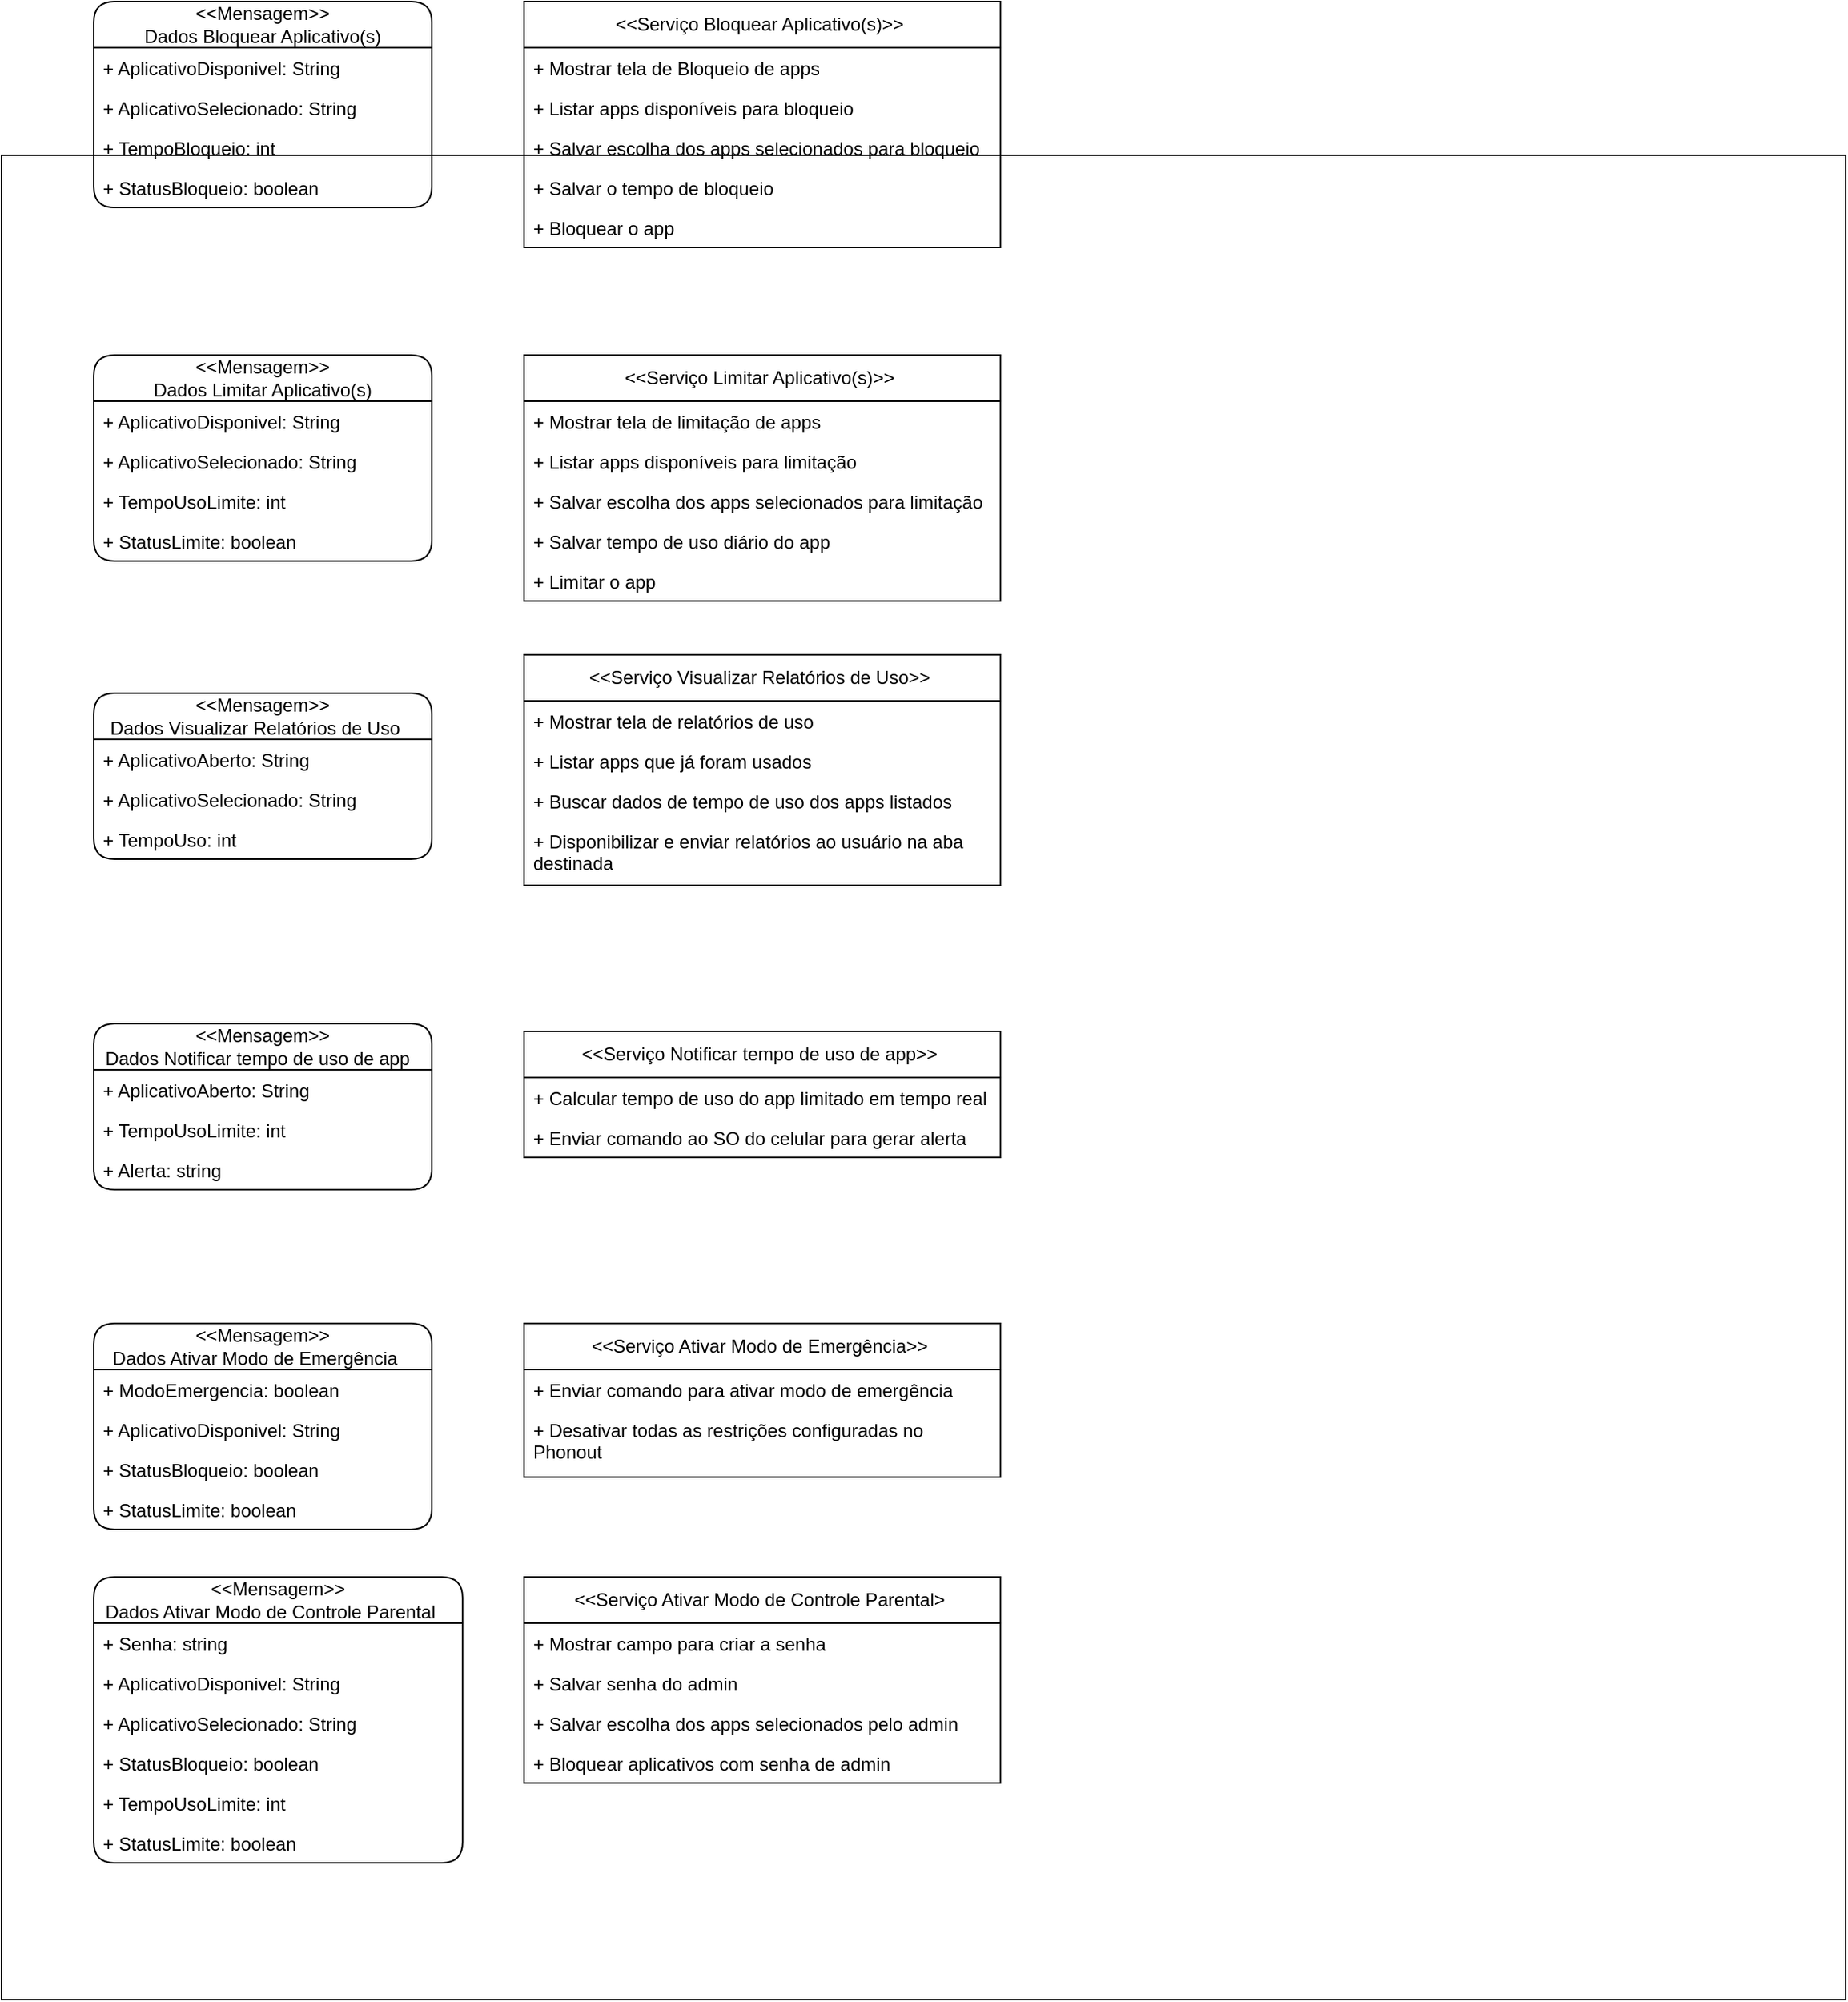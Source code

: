 <mxfile version="26.3.0">
  <diagram name="Página-1" id="11UmGFzE6osbqvSOfMR0">
    <mxGraphModel dx="1182" dy="670" grid="1" gridSize="10" guides="1" tooltips="1" connect="1" arrows="1" fold="1" page="1" pageScale="1" pageWidth="827" pageHeight="1169" math="0" shadow="0">
      <root>
        <mxCell id="0" />
        <mxCell id="1" parent="0" />
        <mxCell id="9QJLQUKPqrwxcv6vTAIm-1" value="" style="whiteSpace=wrap;html=1;aspect=fixed;" vertex="1" parent="1">
          <mxGeometry x="30" y="180" width="1200" height="1200" as="geometry" />
        </mxCell>
        <mxCell id="a1HCaZUt2GFdcv4pPzX8-1" value="&amp;lt;&amp;lt;Mensagem&amp;gt;&amp;gt;&lt;div&gt;Dados Bloquear Aplicativo(s)&lt;/div&gt;" style="swimlane;fontStyle=0;childLayout=stackLayout;horizontal=1;startSize=30;fillColor=none;horizontalStack=0;resizeParent=1;resizeParentMax=0;resizeLast=0;collapsible=1;marginBottom=0;whiteSpace=wrap;html=1;rounded=1;" parent="1" vertex="1">
          <mxGeometry x="90" y="80" width="220" height="134" as="geometry" />
        </mxCell>
        <mxCell id="a1HCaZUt2GFdcv4pPzX8-2" value="+ AplicativoDisponivel: String" style="text;strokeColor=none;fillColor=none;align=left;verticalAlign=top;spacingLeft=4;spacingRight=4;overflow=hidden;rotatable=0;points=[[0,0.5],[1,0.5]];portConstraint=eastwest;whiteSpace=wrap;html=1;" parent="a1HCaZUt2GFdcv4pPzX8-1" vertex="1">
          <mxGeometry y="30" width="220" height="26" as="geometry" />
        </mxCell>
        <mxCell id="a1HCaZUt2GFdcv4pPzX8-41" value="+ AplicativoSelecionado: String" style="text;strokeColor=none;fillColor=none;align=left;verticalAlign=top;spacingLeft=4;spacingRight=4;overflow=hidden;rotatable=0;points=[[0,0.5],[1,0.5]];portConstraint=eastwest;whiteSpace=wrap;html=1;" parent="a1HCaZUt2GFdcv4pPzX8-1" vertex="1">
          <mxGeometry y="56" width="220" height="26" as="geometry" />
        </mxCell>
        <mxCell id="a1HCaZUt2GFdcv4pPzX8-3" value="+ TempoBloqueio: int" style="text;strokeColor=none;fillColor=none;align=left;verticalAlign=top;spacingLeft=4;spacingRight=4;overflow=hidden;rotatable=0;points=[[0,0.5],[1,0.5]];portConstraint=eastwest;whiteSpace=wrap;html=1;" parent="a1HCaZUt2GFdcv4pPzX8-1" vertex="1">
          <mxGeometry y="82" width="220" height="26" as="geometry" />
        </mxCell>
        <mxCell id="a1HCaZUt2GFdcv4pPzX8-4" value="+ StatusBloqueio: boolean" style="text;strokeColor=none;fillColor=none;align=left;verticalAlign=top;spacingLeft=4;spacingRight=4;overflow=hidden;rotatable=0;points=[[0,0.5],[1,0.5]];portConstraint=eastwest;whiteSpace=wrap;html=1;" parent="a1HCaZUt2GFdcv4pPzX8-1" vertex="1">
          <mxGeometry y="108" width="220" height="26" as="geometry" />
        </mxCell>
        <mxCell id="a1HCaZUt2GFdcv4pPzX8-5" value="&amp;lt;&amp;lt;Serviço Bloquear Aplicativo(s)&amp;gt;&amp;gt;&amp;nbsp;" style="swimlane;fontStyle=0;childLayout=stackLayout;horizontal=1;startSize=30;fillColor=none;horizontalStack=0;resizeParent=1;resizeParentMax=0;resizeLast=0;collapsible=1;marginBottom=0;whiteSpace=wrap;html=1;" parent="1" vertex="1">
          <mxGeometry x="370" y="80" width="310" height="160" as="geometry" />
        </mxCell>
        <mxCell id="a1HCaZUt2GFdcv4pPzX8-6" value="+ Mostrar tela de Bloqueio de apps" style="text;strokeColor=none;fillColor=none;align=left;verticalAlign=top;spacingLeft=4;spacingRight=4;overflow=hidden;rotatable=0;points=[[0,0.5],[1,0.5]];portConstraint=eastwest;whiteSpace=wrap;html=1;" parent="a1HCaZUt2GFdcv4pPzX8-5" vertex="1">
          <mxGeometry y="30" width="310" height="26" as="geometry" />
        </mxCell>
        <mxCell id="a1HCaZUt2GFdcv4pPzX8-7" value="+&amp;nbsp;Listar apps disponíveis para bloqueio&amp;nbsp;" style="text;strokeColor=none;fillColor=none;align=left;verticalAlign=top;spacingLeft=4;spacingRight=4;overflow=hidden;rotatable=0;points=[[0,0.5],[1,0.5]];portConstraint=eastwest;whiteSpace=wrap;html=1;" parent="a1HCaZUt2GFdcv4pPzX8-5" vertex="1">
          <mxGeometry y="56" width="310" height="26" as="geometry" />
        </mxCell>
        <mxCell id="a1HCaZUt2GFdcv4pPzX8-8" value="+&amp;nbsp;Salvar escolha dos apps selecionados para bloqueio" style="text;strokeColor=none;fillColor=none;align=left;verticalAlign=top;spacingLeft=4;spacingRight=4;overflow=hidden;rotatable=0;points=[[0,0.5],[1,0.5]];portConstraint=eastwest;whiteSpace=wrap;html=1;" parent="a1HCaZUt2GFdcv4pPzX8-5" vertex="1">
          <mxGeometry y="82" width="310" height="26" as="geometry" />
        </mxCell>
        <mxCell id="a1HCaZUt2GFdcv4pPzX8-10" value="+&amp;nbsp;Salvar o tempo de bloqueio" style="text;strokeColor=none;fillColor=none;align=left;verticalAlign=top;spacingLeft=4;spacingRight=4;overflow=hidden;rotatable=0;points=[[0,0.5],[1,0.5]];portConstraint=eastwest;whiteSpace=wrap;html=1;" parent="a1HCaZUt2GFdcv4pPzX8-5" vertex="1">
          <mxGeometry y="108" width="310" height="26" as="geometry" />
        </mxCell>
        <mxCell id="a1HCaZUt2GFdcv4pPzX8-9" value="+&amp;nbsp;Bloquear o app&amp;nbsp;" style="text;strokeColor=none;fillColor=none;align=left;verticalAlign=top;spacingLeft=4;spacingRight=4;overflow=hidden;rotatable=0;points=[[0,0.5],[1,0.5]];portConstraint=eastwest;whiteSpace=wrap;html=1;" parent="a1HCaZUt2GFdcv4pPzX8-5" vertex="1">
          <mxGeometry y="134" width="310" height="26" as="geometry" />
        </mxCell>
        <mxCell id="a1HCaZUt2GFdcv4pPzX8-11" value="&amp;lt;&amp;lt;Mensagem&amp;gt;&amp;gt;&lt;div&gt;Dados Limitar Aplicativo(s)&lt;/div&gt;" style="swimlane;fontStyle=0;childLayout=stackLayout;horizontal=1;startSize=30;fillColor=none;horizontalStack=0;resizeParent=1;resizeParentMax=0;resizeLast=0;collapsible=1;marginBottom=0;whiteSpace=wrap;html=1;rounded=1;" parent="1" vertex="1">
          <mxGeometry x="90" y="310" width="220" height="134" as="geometry" />
        </mxCell>
        <mxCell id="a1HCaZUt2GFdcv4pPzX8-12" value="+ AplicativoDisponivel: String" style="text;strokeColor=none;fillColor=none;align=left;verticalAlign=top;spacingLeft=4;spacingRight=4;overflow=hidden;rotatable=0;points=[[0,0.5],[1,0.5]];portConstraint=eastwest;whiteSpace=wrap;html=1;" parent="a1HCaZUt2GFdcv4pPzX8-11" vertex="1">
          <mxGeometry y="30" width="220" height="26" as="geometry" />
        </mxCell>
        <mxCell id="a1HCaZUt2GFdcv4pPzX8-39" value="+ AplicativoSelecionado: String" style="text;strokeColor=none;fillColor=none;align=left;verticalAlign=top;spacingLeft=4;spacingRight=4;overflow=hidden;rotatable=0;points=[[0,0.5],[1,0.5]];portConstraint=eastwest;whiteSpace=wrap;html=1;" parent="a1HCaZUt2GFdcv4pPzX8-11" vertex="1">
          <mxGeometry y="56" width="220" height="26" as="geometry" />
        </mxCell>
        <mxCell id="a1HCaZUt2GFdcv4pPzX8-13" value="+ TempoUsoLimite: int" style="text;strokeColor=none;fillColor=none;align=left;verticalAlign=top;spacingLeft=4;spacingRight=4;overflow=hidden;rotatable=0;points=[[0,0.5],[1,0.5]];portConstraint=eastwest;whiteSpace=wrap;html=1;" parent="a1HCaZUt2GFdcv4pPzX8-11" vertex="1">
          <mxGeometry y="82" width="220" height="26" as="geometry" />
        </mxCell>
        <mxCell id="a1HCaZUt2GFdcv4pPzX8-14" value="+ StatusLimite: boolean" style="text;strokeColor=none;fillColor=none;align=left;verticalAlign=top;spacingLeft=4;spacingRight=4;overflow=hidden;rotatable=0;points=[[0,0.5],[1,0.5]];portConstraint=eastwest;whiteSpace=wrap;html=1;" parent="a1HCaZUt2GFdcv4pPzX8-11" vertex="1">
          <mxGeometry y="108" width="220" height="26" as="geometry" />
        </mxCell>
        <mxCell id="a1HCaZUt2GFdcv4pPzX8-15" value="&amp;lt;&amp;lt;Serviço Limitar Aplicativo(s)&amp;gt;&amp;gt;&amp;nbsp;" style="swimlane;fontStyle=0;childLayout=stackLayout;horizontal=1;startSize=30;fillColor=none;horizontalStack=0;resizeParent=1;resizeParentMax=0;resizeLast=0;collapsible=1;marginBottom=0;whiteSpace=wrap;html=1;" parent="1" vertex="1">
          <mxGeometry x="370" y="310" width="310" height="160" as="geometry" />
        </mxCell>
        <mxCell id="a1HCaZUt2GFdcv4pPzX8-16" value="+ Mostrar tela de limitação de apps" style="text;strokeColor=none;fillColor=none;align=left;verticalAlign=top;spacingLeft=4;spacingRight=4;overflow=hidden;rotatable=0;points=[[0,0.5],[1,0.5]];portConstraint=eastwest;whiteSpace=wrap;html=1;" parent="a1HCaZUt2GFdcv4pPzX8-15" vertex="1">
          <mxGeometry y="30" width="310" height="26" as="geometry" />
        </mxCell>
        <mxCell id="a1HCaZUt2GFdcv4pPzX8-17" value="+ Listar apps disponíveis para limitação&amp;nbsp;" style="text;strokeColor=none;fillColor=none;align=left;verticalAlign=top;spacingLeft=4;spacingRight=4;overflow=hidden;rotatable=0;points=[[0,0.5],[1,0.5]];portConstraint=eastwest;whiteSpace=wrap;html=1;" parent="a1HCaZUt2GFdcv4pPzX8-15" vertex="1">
          <mxGeometry y="56" width="310" height="26" as="geometry" />
        </mxCell>
        <mxCell id="a1HCaZUt2GFdcv4pPzX8-18" value="+ Salvar escolha dos apps selecionados para limitação" style="text;strokeColor=none;fillColor=none;align=left;verticalAlign=top;spacingLeft=4;spacingRight=4;overflow=hidden;rotatable=0;points=[[0,0.5],[1,0.5]];portConstraint=eastwest;whiteSpace=wrap;html=1;" parent="a1HCaZUt2GFdcv4pPzX8-15" vertex="1">
          <mxGeometry y="82" width="310" height="26" as="geometry" />
        </mxCell>
        <mxCell id="a1HCaZUt2GFdcv4pPzX8-19" value="+ Salvar tempo de uso diário do app" style="text;strokeColor=none;fillColor=none;align=left;verticalAlign=top;spacingLeft=4;spacingRight=4;overflow=hidden;rotatable=0;points=[[0,0.5],[1,0.5]];portConstraint=eastwest;whiteSpace=wrap;html=1;" parent="a1HCaZUt2GFdcv4pPzX8-15" vertex="1">
          <mxGeometry y="108" width="310" height="26" as="geometry" />
        </mxCell>
        <mxCell id="a1HCaZUt2GFdcv4pPzX8-20" value="+ Limitar o app" style="text;strokeColor=none;fillColor=none;align=left;verticalAlign=top;spacingLeft=4;spacingRight=4;overflow=hidden;rotatable=0;points=[[0,0.5],[1,0.5]];portConstraint=eastwest;whiteSpace=wrap;html=1;" parent="a1HCaZUt2GFdcv4pPzX8-15" vertex="1">
          <mxGeometry y="134" width="310" height="26" as="geometry" />
        </mxCell>
        <mxCell id="a1HCaZUt2GFdcv4pPzX8-21" value="&amp;lt;&amp;lt;Mensagem&amp;gt;&amp;gt;&lt;div&gt;Dados Visualizar Relatórios de Uso&amp;nbsp; &amp;nbsp;&lt;/div&gt;" style="swimlane;fontStyle=0;childLayout=stackLayout;horizontal=1;startSize=30;fillColor=none;horizontalStack=0;resizeParent=1;resizeParentMax=0;resizeLast=0;collapsible=1;marginBottom=0;whiteSpace=wrap;html=1;rounded=1;" parent="1" vertex="1">
          <mxGeometry x="90" y="530" width="220" height="108" as="geometry" />
        </mxCell>
        <mxCell id="a1HCaZUt2GFdcv4pPzX8-22" value="+ AplicativoAberto: String" style="text;strokeColor=none;fillColor=none;align=left;verticalAlign=top;spacingLeft=4;spacingRight=4;overflow=hidden;rotatable=0;points=[[0,0.5],[1,0.5]];portConstraint=eastwest;whiteSpace=wrap;html=1;" parent="a1HCaZUt2GFdcv4pPzX8-21" vertex="1">
          <mxGeometry y="30" width="220" height="26" as="geometry" />
        </mxCell>
        <mxCell id="a1HCaZUt2GFdcv4pPzX8-40" value="+ AplicativoSelecionado: String" style="text;strokeColor=none;fillColor=none;align=left;verticalAlign=top;spacingLeft=4;spacingRight=4;overflow=hidden;rotatable=0;points=[[0,0.5],[1,0.5]];portConstraint=eastwest;whiteSpace=wrap;html=1;" parent="a1HCaZUt2GFdcv4pPzX8-21" vertex="1">
          <mxGeometry y="56" width="220" height="26" as="geometry" />
        </mxCell>
        <mxCell id="a1HCaZUt2GFdcv4pPzX8-23" value="+ TempoUso: int" style="text;strokeColor=none;fillColor=none;align=left;verticalAlign=top;spacingLeft=4;spacingRight=4;overflow=hidden;rotatable=0;points=[[0,0.5],[1,0.5]];portConstraint=eastwest;whiteSpace=wrap;html=1;" parent="a1HCaZUt2GFdcv4pPzX8-21" vertex="1">
          <mxGeometry y="82" width="220" height="26" as="geometry" />
        </mxCell>
        <mxCell id="a1HCaZUt2GFdcv4pPzX8-25" value="&amp;lt;&amp;lt;Serviço Visualizar Relatórios de Uso&amp;gt;&amp;gt;&amp;nbsp;" style="swimlane;fontStyle=0;childLayout=stackLayout;horizontal=1;startSize=30;fillColor=none;horizontalStack=0;resizeParent=1;resizeParentMax=0;resizeLast=0;collapsible=1;marginBottom=0;whiteSpace=wrap;html=1;" parent="1" vertex="1">
          <mxGeometry x="370" y="505" width="310" height="150" as="geometry" />
        </mxCell>
        <mxCell id="a1HCaZUt2GFdcv4pPzX8-26" value="+ Mostrar tela de relatórios de uso&amp;nbsp; &amp;nbsp;" style="text;strokeColor=none;fillColor=none;align=left;verticalAlign=top;spacingLeft=4;spacingRight=4;overflow=hidden;rotatable=0;points=[[0,0.5],[1,0.5]];portConstraint=eastwest;whiteSpace=wrap;html=1;" parent="a1HCaZUt2GFdcv4pPzX8-25" vertex="1">
          <mxGeometry y="30" width="310" height="26" as="geometry" />
        </mxCell>
        <mxCell id="a1HCaZUt2GFdcv4pPzX8-27" value="+ Listar apps que já foram usados&amp;nbsp;" style="text;strokeColor=none;fillColor=none;align=left;verticalAlign=top;spacingLeft=4;spacingRight=4;overflow=hidden;rotatable=0;points=[[0,0.5],[1,0.5]];portConstraint=eastwest;whiteSpace=wrap;html=1;" parent="a1HCaZUt2GFdcv4pPzX8-25" vertex="1">
          <mxGeometry y="56" width="310" height="26" as="geometry" />
        </mxCell>
        <mxCell id="a1HCaZUt2GFdcv4pPzX8-28" value="+ Buscar dados de tempo de uso dos apps listados" style="text;strokeColor=none;fillColor=none;align=left;verticalAlign=top;spacingLeft=4;spacingRight=4;overflow=hidden;rotatable=0;points=[[0,0.5],[1,0.5]];portConstraint=eastwest;whiteSpace=wrap;html=1;" parent="a1HCaZUt2GFdcv4pPzX8-25" vertex="1">
          <mxGeometry y="82" width="310" height="26" as="geometry" />
        </mxCell>
        <mxCell id="a1HCaZUt2GFdcv4pPzX8-29" value="+ Disponibilizar e enviar relatórios ao usuário na aba destinada" style="text;strokeColor=none;fillColor=none;align=left;verticalAlign=top;spacingLeft=4;spacingRight=4;overflow=hidden;rotatable=0;points=[[0,0.5],[1,0.5]];portConstraint=eastwest;whiteSpace=wrap;html=1;" parent="a1HCaZUt2GFdcv4pPzX8-25" vertex="1">
          <mxGeometry y="108" width="310" height="42" as="geometry" />
        </mxCell>
        <mxCell id="a1HCaZUt2GFdcv4pPzX8-31" value="&amp;lt;&amp;lt;Mensagem&amp;gt;&amp;gt;&lt;div&gt;Dados Ativar Modo de Emergência&amp;nbsp; &amp;nbsp;&lt;/div&gt;" style="swimlane;fontStyle=0;childLayout=stackLayout;horizontal=1;startSize=30;fillColor=none;horizontalStack=0;resizeParent=1;resizeParentMax=0;resizeLast=0;collapsible=1;marginBottom=0;whiteSpace=wrap;html=1;rounded=1;" parent="1" vertex="1">
          <mxGeometry x="90" y="940" width="220" height="134" as="geometry" />
        </mxCell>
        <mxCell id="a1HCaZUt2GFdcv4pPzX8-32" value="+ ModoEmergencia: boolean" style="text;strokeColor=none;fillColor=none;align=left;verticalAlign=top;spacingLeft=4;spacingRight=4;overflow=hidden;rotatable=0;points=[[0,0.5],[1,0.5]];portConstraint=eastwest;whiteSpace=wrap;html=1;" parent="a1HCaZUt2GFdcv4pPzX8-31" vertex="1">
          <mxGeometry y="30" width="220" height="26" as="geometry" />
        </mxCell>
        <mxCell id="a1HCaZUt2GFdcv4pPzX8-50" value="+ AplicativoDisponivel: String" style="text;strokeColor=none;fillColor=none;align=left;verticalAlign=top;spacingLeft=4;spacingRight=4;overflow=hidden;rotatable=0;points=[[0,0.5],[1,0.5]];portConstraint=eastwest;whiteSpace=wrap;html=1;" parent="a1HCaZUt2GFdcv4pPzX8-31" vertex="1">
          <mxGeometry y="56" width="220" height="26" as="geometry" />
        </mxCell>
        <mxCell id="a1HCaZUt2GFdcv4pPzX8-33" value="+ StatusBloqueio: boolean" style="text;strokeColor=none;fillColor=none;align=left;verticalAlign=top;spacingLeft=4;spacingRight=4;overflow=hidden;rotatable=0;points=[[0,0.5],[1,0.5]];portConstraint=eastwest;whiteSpace=wrap;html=1;" parent="a1HCaZUt2GFdcv4pPzX8-31" vertex="1">
          <mxGeometry y="82" width="220" height="26" as="geometry" />
        </mxCell>
        <mxCell id="a1HCaZUt2GFdcv4pPzX8-42" value="+ StatusLimite: boolean" style="text;strokeColor=none;fillColor=none;align=left;verticalAlign=top;spacingLeft=4;spacingRight=4;overflow=hidden;rotatable=0;points=[[0,0.5],[1,0.5]];portConstraint=eastwest;whiteSpace=wrap;html=1;" parent="a1HCaZUt2GFdcv4pPzX8-31" vertex="1">
          <mxGeometry y="108" width="220" height="26" as="geometry" />
        </mxCell>
        <mxCell id="a1HCaZUt2GFdcv4pPzX8-34" value="&amp;lt;&amp;lt;Serviço Ativar Modo de Emergência&amp;gt;&amp;gt;&amp;nbsp;" style="swimlane;fontStyle=0;childLayout=stackLayout;horizontal=1;startSize=30;fillColor=none;horizontalStack=0;resizeParent=1;resizeParentMax=0;resizeLast=0;collapsible=1;marginBottom=0;whiteSpace=wrap;html=1;" parent="1" vertex="1">
          <mxGeometry x="370" y="940" width="310" height="100" as="geometry" />
        </mxCell>
        <mxCell id="a1HCaZUt2GFdcv4pPzX8-35" value="+ Enviar comando para ativar modo de emergência" style="text;strokeColor=none;fillColor=none;align=left;verticalAlign=top;spacingLeft=4;spacingRight=4;overflow=hidden;rotatable=0;points=[[0,0.5],[1,0.5]];portConstraint=eastwest;whiteSpace=wrap;html=1;" parent="a1HCaZUt2GFdcv4pPzX8-34" vertex="1">
          <mxGeometry y="30" width="310" height="26" as="geometry" />
        </mxCell>
        <mxCell id="a1HCaZUt2GFdcv4pPzX8-36" value="+ Desativar todas as restrições configuradas no Phonout" style="text;strokeColor=none;fillColor=none;align=left;verticalAlign=top;spacingLeft=4;spacingRight=4;overflow=hidden;rotatable=0;points=[[0,0.5],[1,0.5]];portConstraint=eastwest;whiteSpace=wrap;html=1;" parent="a1HCaZUt2GFdcv4pPzX8-34" vertex="1">
          <mxGeometry y="56" width="310" height="44" as="geometry" />
        </mxCell>
        <mxCell id="a1HCaZUt2GFdcv4pPzX8-43" value="&amp;lt;&amp;lt;Mensagem&amp;gt;&amp;gt;&lt;div&gt;Dados Ativar Modo de Controle Parental&amp;nbsp; &amp;nbsp;&lt;/div&gt;" style="swimlane;fontStyle=0;childLayout=stackLayout;horizontal=1;startSize=30;fillColor=none;horizontalStack=0;resizeParent=1;resizeParentMax=0;resizeLast=0;collapsible=1;marginBottom=0;whiteSpace=wrap;html=1;rounded=1;" parent="1" vertex="1">
          <mxGeometry x="90" y="1105" width="240" height="186" as="geometry" />
        </mxCell>
        <mxCell id="a1HCaZUt2GFdcv4pPzX8-44" value="+ Senha: string" style="text;strokeColor=none;fillColor=none;align=left;verticalAlign=top;spacingLeft=4;spacingRight=4;overflow=hidden;rotatable=0;points=[[0,0.5],[1,0.5]];portConstraint=eastwest;whiteSpace=wrap;html=1;" parent="a1HCaZUt2GFdcv4pPzX8-43" vertex="1">
          <mxGeometry y="30" width="240" height="26" as="geometry" />
        </mxCell>
        <mxCell id="a1HCaZUt2GFdcv4pPzX8-53" value="+ AplicativoDisponivel: String" style="text;strokeColor=none;fillColor=none;align=left;verticalAlign=top;spacingLeft=4;spacingRight=4;overflow=hidden;rotatable=0;points=[[0,0.5],[1,0.5]];portConstraint=eastwest;whiteSpace=wrap;html=1;" parent="a1HCaZUt2GFdcv4pPzX8-43" vertex="1">
          <mxGeometry y="56" width="240" height="26" as="geometry" />
        </mxCell>
        <mxCell id="a1HCaZUt2GFdcv4pPzX8-54" value="+ AplicativoSelecionado: String" style="text;strokeColor=none;fillColor=none;align=left;verticalAlign=top;spacingLeft=4;spacingRight=4;overflow=hidden;rotatable=0;points=[[0,0.5],[1,0.5]];portConstraint=eastwest;whiteSpace=wrap;html=1;" parent="a1HCaZUt2GFdcv4pPzX8-43" vertex="1">
          <mxGeometry y="82" width="240" height="26" as="geometry" />
        </mxCell>
        <mxCell id="a1HCaZUt2GFdcv4pPzX8-55" value="+ StatusBloqueio: boolean" style="text;strokeColor=none;fillColor=none;align=left;verticalAlign=top;spacingLeft=4;spacingRight=4;overflow=hidden;rotatable=0;points=[[0,0.5],[1,0.5]];portConstraint=eastwest;whiteSpace=wrap;html=1;" parent="a1HCaZUt2GFdcv4pPzX8-43" vertex="1">
          <mxGeometry y="108" width="240" height="26" as="geometry" />
        </mxCell>
        <mxCell id="a1HCaZUt2GFdcv4pPzX8-45" value="+ TempoUsoLimite: int" style="text;strokeColor=none;fillColor=none;align=left;verticalAlign=top;spacingLeft=4;spacingRight=4;overflow=hidden;rotatable=0;points=[[0,0.5],[1,0.5]];portConstraint=eastwest;whiteSpace=wrap;html=1;" parent="a1HCaZUt2GFdcv4pPzX8-43" vertex="1">
          <mxGeometry y="134" width="240" height="26" as="geometry" />
        </mxCell>
        <mxCell id="a1HCaZUt2GFdcv4pPzX8-56" value="+ StatusLimite: boolean" style="text;strokeColor=none;fillColor=none;align=left;verticalAlign=top;spacingLeft=4;spacingRight=4;overflow=hidden;rotatable=0;points=[[0,0.5],[1,0.5]];portConstraint=eastwest;whiteSpace=wrap;html=1;" parent="a1HCaZUt2GFdcv4pPzX8-43" vertex="1">
          <mxGeometry y="160" width="240" height="26" as="geometry" />
        </mxCell>
        <mxCell id="a1HCaZUt2GFdcv4pPzX8-47" value="&amp;lt;&amp;lt;Serviço Ativar Modo de Controle Parental&amp;gt;&amp;nbsp;" style="swimlane;fontStyle=0;childLayout=stackLayout;horizontal=1;startSize=30;fillColor=none;horizontalStack=0;resizeParent=1;resizeParentMax=0;resizeLast=0;collapsible=1;marginBottom=0;whiteSpace=wrap;html=1;" parent="1" vertex="1">
          <mxGeometry x="370" y="1105" width="310" height="134" as="geometry" />
        </mxCell>
        <mxCell id="a1HCaZUt2GFdcv4pPzX8-48" value="+ Mostrar campo para criar a senha" style="text;strokeColor=none;fillColor=none;align=left;verticalAlign=top;spacingLeft=4;spacingRight=4;overflow=hidden;rotatable=0;points=[[0,0.5],[1,0.5]];portConstraint=eastwest;whiteSpace=wrap;html=1;" parent="a1HCaZUt2GFdcv4pPzX8-47" vertex="1">
          <mxGeometry y="30" width="310" height="26" as="geometry" />
        </mxCell>
        <mxCell id="a1HCaZUt2GFdcv4pPzX8-49" value="+ Salvar senha do admin&amp;nbsp;" style="text;strokeColor=none;fillColor=none;align=left;verticalAlign=top;spacingLeft=4;spacingRight=4;overflow=hidden;rotatable=0;points=[[0,0.5],[1,0.5]];portConstraint=eastwest;whiteSpace=wrap;html=1;" parent="a1HCaZUt2GFdcv4pPzX8-47" vertex="1">
          <mxGeometry y="56" width="310" height="26" as="geometry" />
        </mxCell>
        <mxCell id="a1HCaZUt2GFdcv4pPzX8-51" value="+ Salvar escolha dos apps selecionados pelo admin" style="text;strokeColor=none;fillColor=none;align=left;verticalAlign=top;spacingLeft=4;spacingRight=4;overflow=hidden;rotatable=0;points=[[0,0.5],[1,0.5]];portConstraint=eastwest;whiteSpace=wrap;html=1;" parent="a1HCaZUt2GFdcv4pPzX8-47" vertex="1">
          <mxGeometry y="82" width="310" height="26" as="geometry" />
        </mxCell>
        <mxCell id="a1HCaZUt2GFdcv4pPzX8-52" value="+ Bloquear aplicativos com senha de admin" style="text;strokeColor=none;fillColor=none;align=left;verticalAlign=top;spacingLeft=4;spacingRight=4;overflow=hidden;rotatable=0;points=[[0,0.5],[1,0.5]];portConstraint=eastwest;whiteSpace=wrap;html=1;" parent="a1HCaZUt2GFdcv4pPzX8-47" vertex="1">
          <mxGeometry y="108" width="310" height="26" as="geometry" />
        </mxCell>
        <mxCell id="9QJLQUKPqrwxcv6vTAIm-2" value="&amp;lt;&amp;lt;Mensagem&amp;gt;&amp;gt;&lt;div&gt;Dados Notificar tempo de uso de app &amp;nbsp;&lt;/div&gt;" style="swimlane;fontStyle=0;childLayout=stackLayout;horizontal=1;startSize=30;fillColor=none;horizontalStack=0;resizeParent=1;resizeParentMax=0;resizeLast=0;collapsible=1;marginBottom=0;whiteSpace=wrap;html=1;rounded=1;" vertex="1" parent="1">
          <mxGeometry x="90" y="745" width="220" height="108" as="geometry" />
        </mxCell>
        <mxCell id="9QJLQUKPqrwxcv6vTAIm-3" value="+ AplicativoAberto: String" style="text;strokeColor=none;fillColor=none;align=left;verticalAlign=top;spacingLeft=4;spacingRight=4;overflow=hidden;rotatable=0;points=[[0,0.5],[1,0.5]];portConstraint=eastwest;whiteSpace=wrap;html=1;" vertex="1" parent="9QJLQUKPqrwxcv6vTAIm-2">
          <mxGeometry y="30" width="220" height="26" as="geometry" />
        </mxCell>
        <mxCell id="9QJLQUKPqrwxcv6vTAIm-5" value="+ TempoUsoLimite: int" style="text;strokeColor=none;fillColor=none;align=left;verticalAlign=top;spacingLeft=4;spacingRight=4;overflow=hidden;rotatable=0;points=[[0,0.5],[1,0.5]];portConstraint=eastwest;whiteSpace=wrap;html=1;" vertex="1" parent="9QJLQUKPqrwxcv6vTAIm-2">
          <mxGeometry y="56" width="220" height="26" as="geometry" />
        </mxCell>
        <mxCell id="9QJLQUKPqrwxcv6vTAIm-11" value="+ Alerta: string" style="text;strokeColor=none;fillColor=none;align=left;verticalAlign=top;spacingLeft=4;spacingRight=4;overflow=hidden;rotatable=0;points=[[0,0.5],[1,0.5]];portConstraint=eastwest;whiteSpace=wrap;html=1;" vertex="1" parent="9QJLQUKPqrwxcv6vTAIm-2">
          <mxGeometry y="82" width="220" height="26" as="geometry" />
        </mxCell>
        <mxCell id="9QJLQUKPqrwxcv6vTAIm-6" value="&amp;lt;&amp;lt;Serviço Notificar tempo de uso de app&amp;gt;&amp;gt;&amp;nbsp;" style="swimlane;fontStyle=0;childLayout=stackLayout;horizontal=1;startSize=30;fillColor=none;horizontalStack=0;resizeParent=1;resizeParentMax=0;resizeLast=0;collapsible=1;marginBottom=0;whiteSpace=wrap;html=1;" vertex="1" parent="1">
          <mxGeometry x="370" y="750" width="310" height="82" as="geometry" />
        </mxCell>
        <mxCell id="9QJLQUKPqrwxcv6vTAIm-7" value="+ Calcular tempo de uso do app limitado em tempo real" style="text;strokeColor=none;fillColor=none;align=left;verticalAlign=top;spacingLeft=4;spacingRight=4;overflow=hidden;rotatable=0;points=[[0,0.5],[1,0.5]];portConstraint=eastwest;whiteSpace=wrap;html=1;" vertex="1" parent="9QJLQUKPqrwxcv6vTAIm-6">
          <mxGeometry y="30" width="310" height="26" as="geometry" />
        </mxCell>
        <mxCell id="9QJLQUKPqrwxcv6vTAIm-8" value="+ Enviar comando ao SO do celular para gerar alerta" style="text;strokeColor=none;fillColor=none;align=left;verticalAlign=top;spacingLeft=4;spacingRight=4;overflow=hidden;rotatable=0;points=[[0,0.5],[1,0.5]];portConstraint=eastwest;whiteSpace=wrap;html=1;" vertex="1" parent="9QJLQUKPqrwxcv6vTAIm-6">
          <mxGeometry y="56" width="310" height="26" as="geometry" />
        </mxCell>
      </root>
    </mxGraphModel>
  </diagram>
</mxfile>
